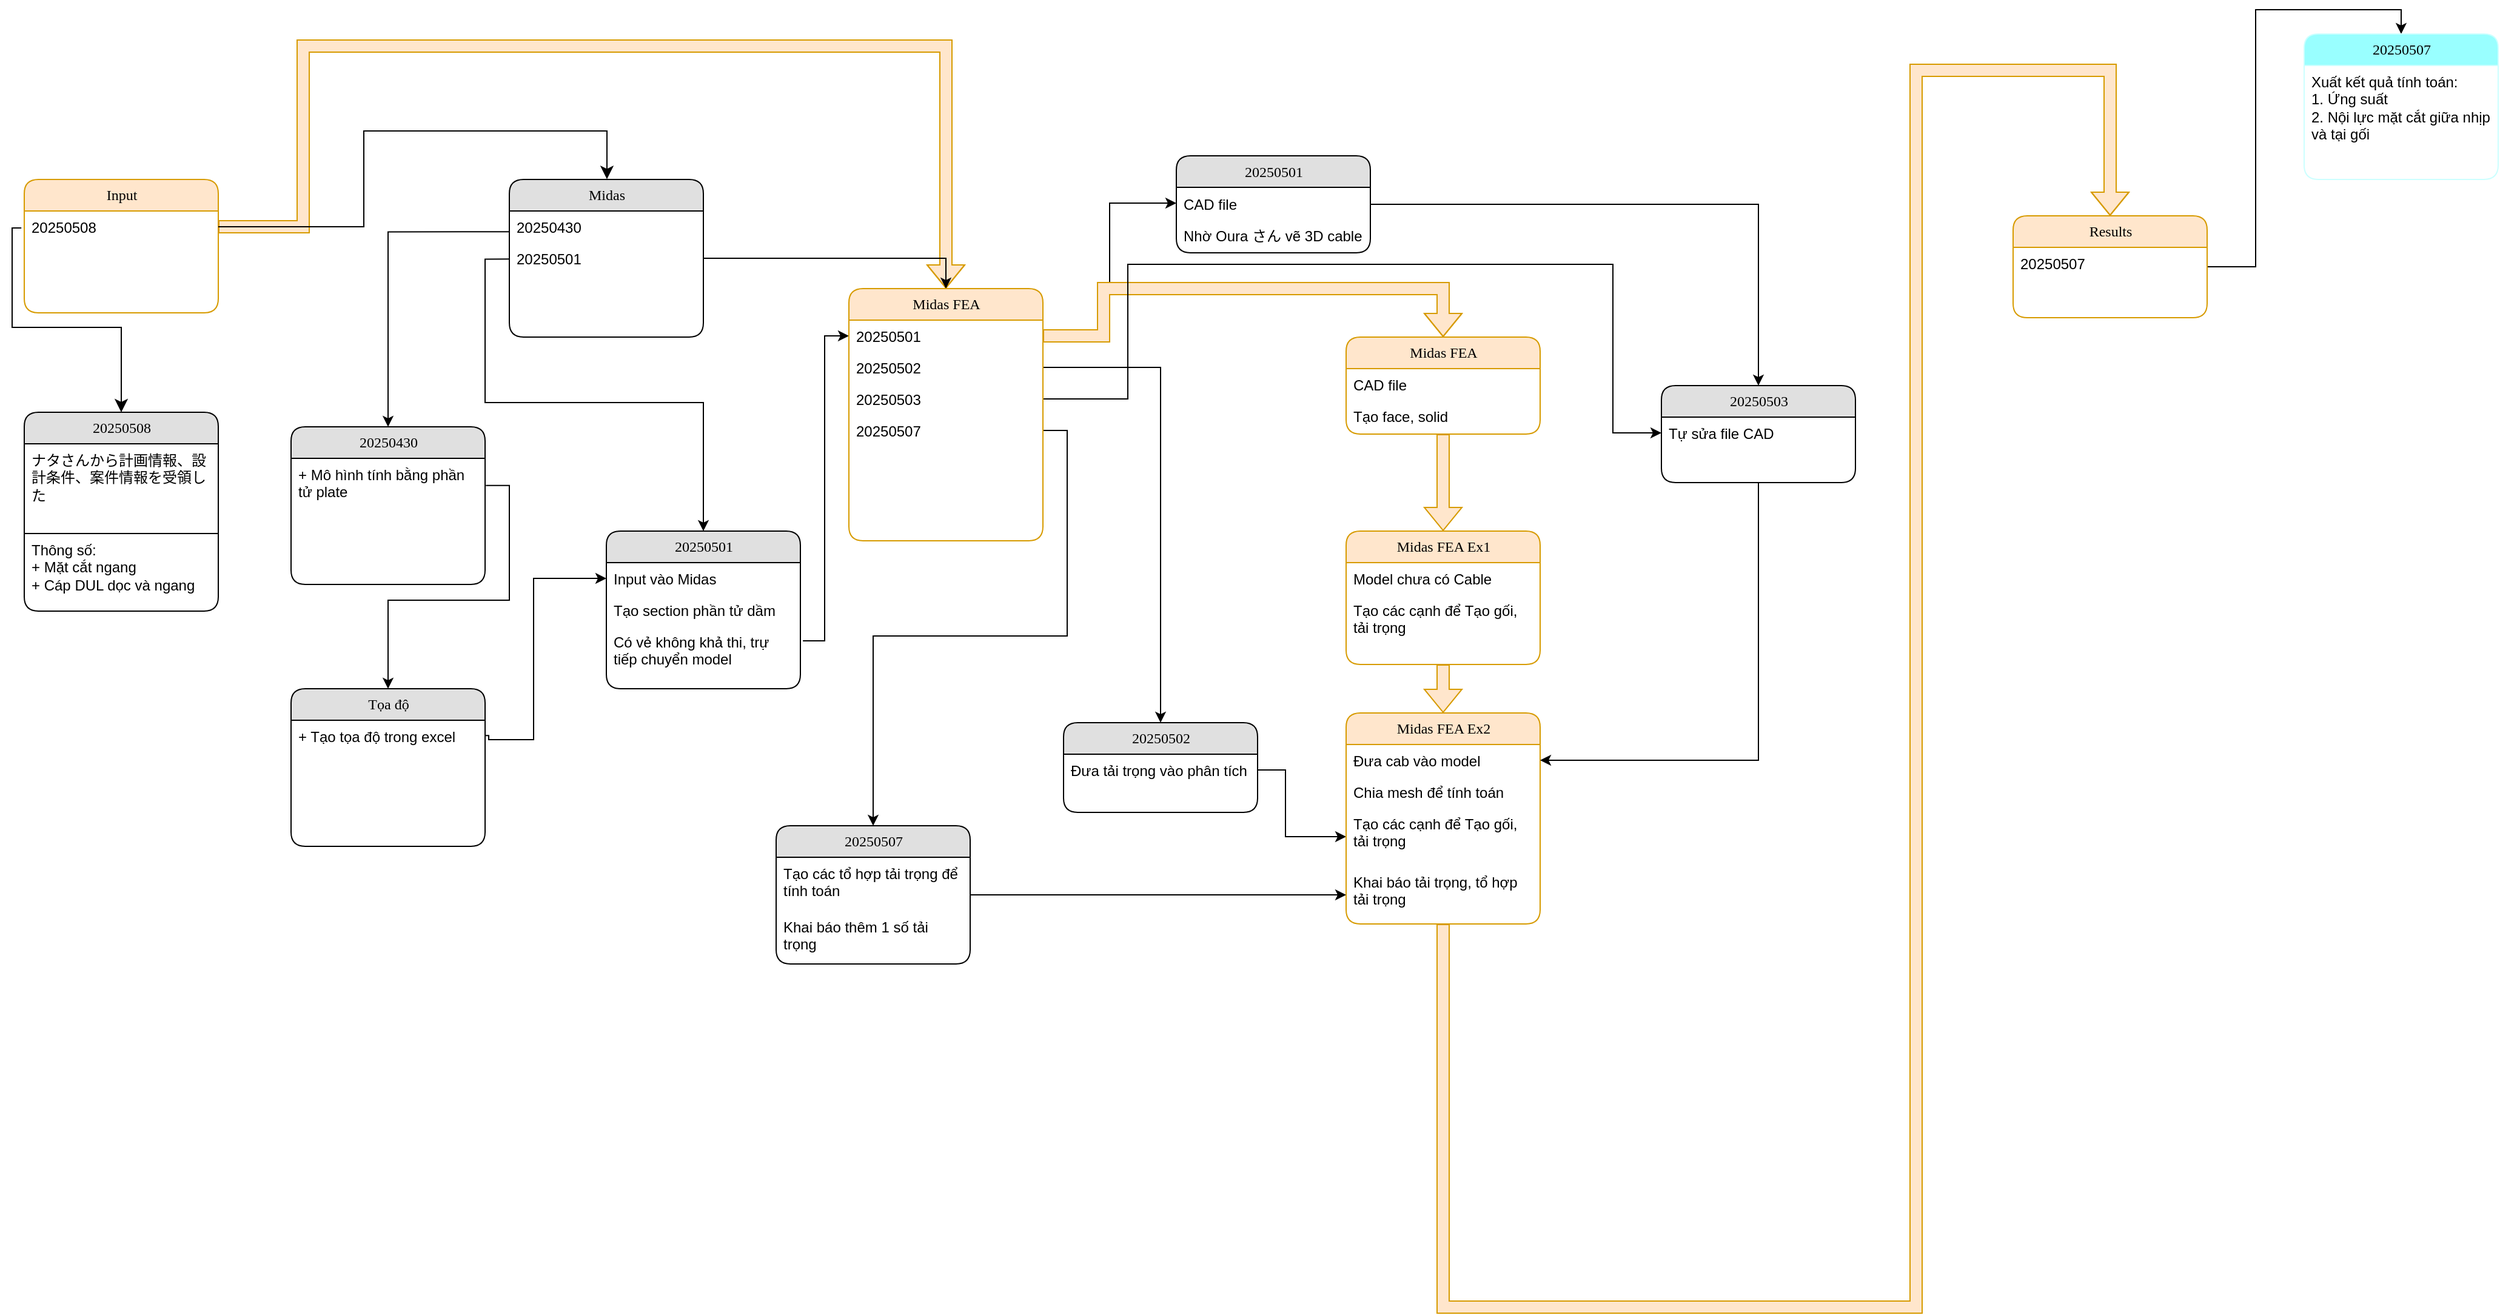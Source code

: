 <mxfile version="27.0.1">
  <diagram name="Page-1" id="8378b5f6-a2b2-b727-a746-972ab9d02e00">
    <mxGraphModel dx="2231" dy="2236.5" grid="1" gridSize="10" guides="1" tooltips="1" connect="1" arrows="1" fold="1" page="1" pageScale="1.5" pageWidth="1169" pageHeight="827" background="none" math="0" shadow="0">
      <root>
        <mxCell id="0" />
        <mxCell id="1" parent="0" />
        <mxCell id="PKwba_ZCbJq4WHA7hHal-387" value="" style="edgeStyle=orthogonalEdgeStyle;rounded=0;orthogonalLoop=1;jettySize=auto;html=1;entryX=0.5;entryY=0;entryDx=0;entryDy=0;exitX=1;exitY=0.5;exitDx=0;exitDy=0;shape=flexArrow;fillColor=#ffe6cc;strokeColor=#d79b00;" parent="1" source="PKwba_ZCbJq4WHA7hHal-280" target="PKwba_ZCbJq4WHA7hHal-353" edge="1">
          <mxGeometry relative="1" as="geometry">
            <mxPoint x="230" y="110" as="sourcePoint" />
            <mxPoint x="260" y="75" as="targetPoint" />
            <Array as="points">
              <mxPoint x="250" y="59" />
              <mxPoint x="250" y="-90" />
              <mxPoint x="780" y="-90" />
            </Array>
          </mxGeometry>
        </mxCell>
        <mxCell id="PKwba_ZCbJq4WHA7hHal-279" value="Input" style="swimlane;html=1;fontStyle=0;childLayout=stackLayout;horizontal=1;startSize=26;fillColor=#ffe6cc;horizontalStack=0;resizeParent=1;resizeLast=0;collapsible=1;marginBottom=0;swimlaneFillColor=#ffffff;align=center;rounded=1;shadow=0;comic=0;labelBackgroundColor=none;strokeWidth=1;fontFamily=Verdana;fontSize=12;strokeColor=#d79b00;" parent="1" vertex="1">
          <mxGeometry x="20" y="20" width="160" height="110" as="geometry" />
        </mxCell>
        <mxCell id="PKwba_ZCbJq4WHA7hHal-280" value="20250508" style="text;html=1;strokeColor=none;fillColor=none;spacingLeft=4;spacingRight=4;whiteSpace=wrap;overflow=hidden;rotatable=0;points=[[0,0.5],[1,0.5]];portConstraint=eastwest;" parent="PKwba_ZCbJq4WHA7hHal-279" vertex="1">
          <mxGeometry y="26" width="160" height="26" as="geometry" />
        </mxCell>
        <mxCell id="PKwba_ZCbJq4WHA7hHal-334" value="" style="edgeStyle=orthogonalEdgeStyle;rounded=0;orthogonalLoop=1;jettySize=auto;html=1;exitX=0.016;exitY=0.66;exitDx=0;exitDy=0;exitPerimeter=0;" parent="1" source="PKwba_ZCbJq4WHA7hHal-284" target="PKwba_ZCbJq4WHA7hHal-329" edge="1">
          <mxGeometry relative="1" as="geometry" />
        </mxCell>
        <mxCell id="PKwba_ZCbJq4WHA7hHal-348" value="" style="edgeStyle=orthogonalEdgeStyle;rounded=0;orthogonalLoop=1;jettySize=auto;html=1;exitX=0.015;exitY=0.525;exitDx=0;exitDy=0;exitPerimeter=0;" parent="1" source="PKwba_ZCbJq4WHA7hHal-285" target="PKwba_ZCbJq4WHA7hHal-343" edge="1">
          <mxGeometry relative="1" as="geometry">
            <Array as="points">
              <mxPoint x="400" y="86" />
              <mxPoint x="400" y="204" />
              <mxPoint x="580" y="204" />
            </Array>
          </mxGeometry>
        </mxCell>
        <mxCell id="PKwba_ZCbJq4WHA7hHal-356" value="" style="edgeStyle=orthogonalEdgeStyle;rounded=0;orthogonalLoop=1;jettySize=auto;html=1;exitX=1;exitY=0.5;exitDx=0;exitDy=0;" parent="1" source="PKwba_ZCbJq4WHA7hHal-285" target="PKwba_ZCbJq4WHA7hHal-353" edge="1">
          <mxGeometry relative="1" as="geometry" />
        </mxCell>
        <mxCell id="PKwba_ZCbJq4WHA7hHal-283" value="Midas" style="swimlane;html=1;fontStyle=0;childLayout=stackLayout;horizontal=1;startSize=26;fillColor=#e0e0e0;horizontalStack=0;resizeParent=1;resizeLast=0;collapsible=1;marginBottom=0;swimlaneFillColor=#ffffff;align=center;rounded=1;shadow=0;comic=0;labelBackgroundColor=none;strokeWidth=1;fontFamily=Verdana;fontSize=12" parent="1" vertex="1">
          <mxGeometry x="420" y="20" width="160" height="130" as="geometry">
            <mxRectangle x="420" y="20" width="70" height="30" as="alternateBounds" />
          </mxGeometry>
        </mxCell>
        <mxCell id="PKwba_ZCbJq4WHA7hHal-284" value="20250430" style="text;html=1;strokeColor=none;fillColor=none;spacingLeft=4;spacingRight=4;whiteSpace=wrap;overflow=hidden;rotatable=0;points=[[0,0.5],[1,0.5]];portConstraint=eastwest;" parent="PKwba_ZCbJq4WHA7hHal-283" vertex="1">
          <mxGeometry y="26" width="160" height="26" as="geometry" />
        </mxCell>
        <mxCell id="PKwba_ZCbJq4WHA7hHal-285" value="20250501" style="text;html=1;strokeColor=none;fillColor=none;spacingLeft=4;spacingRight=4;whiteSpace=wrap;overflow=hidden;rotatable=0;points=[[0,0.5],[1,0.5]];portConstraint=eastwest;" parent="PKwba_ZCbJq4WHA7hHal-283" vertex="1">
          <mxGeometry y="52" width="160" height="26" as="geometry" />
        </mxCell>
        <mxCell id="PKwba_ZCbJq4WHA7hHal-288" value="20250508" style="swimlane;html=1;fontStyle=0;childLayout=stackLayout;horizontal=1;startSize=26;fillColor=#e0e0e0;horizontalStack=0;resizeParent=1;resizeLast=0;collapsible=1;marginBottom=0;swimlaneFillColor=#ffffff;align=center;rounded=1;shadow=0;comic=0;labelBackgroundColor=none;strokeWidth=1;fontFamily=Verdana;fontSize=12" parent="1" vertex="1">
          <mxGeometry x="20" y="212" width="160" height="164" as="geometry" />
        </mxCell>
        <mxCell id="PKwba_ZCbJq4WHA7hHal-289" value="ナタさんから計画情報、設計条件、案件情報を受領した" style="text;html=1;spacingLeft=4;spacingRight=4;whiteSpace=wrap;overflow=hidden;rotatable=0;points=[[0,0.5],[1,0.5]];portConstraint=eastwest;fillColor=default;strokeColor=default;" parent="PKwba_ZCbJq4WHA7hHal-288" vertex="1">
          <mxGeometry y="26" width="160" height="74" as="geometry" />
        </mxCell>
        <mxCell id="PKwba_ZCbJq4WHA7hHal-328" value="Thông số:&lt;div&gt;+ Mặt cắt ngang&lt;/div&gt;&lt;div&gt;+ Cáp DUL dọc và ngang&lt;/div&gt;" style="text;html=1;strokeColor=none;fillColor=none;spacingLeft=4;spacingRight=4;whiteSpace=wrap;overflow=hidden;rotatable=0;points=[[0,0.5],[1,0.5]];portConstraint=eastwest;" parent="PKwba_ZCbJq4WHA7hHal-288" vertex="1">
          <mxGeometry y="100" width="160" height="64" as="geometry" />
        </mxCell>
        <mxCell id="NzCJ9FKKaEFCQdiTwYW6-28" value="" style="edgeStyle=orthogonalEdgeStyle;rounded=0;orthogonalLoop=1;jettySize=auto;html=1;entryX=0.5;entryY=0;entryDx=0;entryDy=0;" parent="1" source="PKwba_ZCbJq4WHA7hHal-297" target="NzCJ9FKKaEFCQdiTwYW6-26" edge="1">
          <mxGeometry relative="1" as="geometry" />
        </mxCell>
        <mxCell id="PKwba_ZCbJq4WHA7hHal-297" value="Results" style="swimlane;html=1;fontStyle=0;childLayout=stackLayout;horizontal=1;startSize=26;fillColor=#ffe6cc;horizontalStack=0;resizeParent=1;resizeLast=0;collapsible=1;marginBottom=0;swimlaneFillColor=#ffffff;align=center;rounded=1;shadow=0;comic=0;labelBackgroundColor=none;strokeWidth=1;fontFamily=Verdana;fontSize=12;strokeColor=#d79b00;" parent="1" vertex="1">
          <mxGeometry x="1660" y="50" width="160" height="84" as="geometry" />
        </mxCell>
        <mxCell id="PKwba_ZCbJq4WHA7hHal-298" value="20250507" style="text;html=1;strokeColor=none;fillColor=none;spacingLeft=4;spacingRight=4;whiteSpace=wrap;overflow=hidden;rotatable=0;points=[[0,0.5],[1,0.5]];portConstraint=eastwest;" parent="PKwba_ZCbJq4WHA7hHal-297" vertex="1">
          <mxGeometry y="26" width="160" height="26" as="geometry" />
        </mxCell>
        <mxCell id="PKwba_ZCbJq4WHA7hHal-310" style="edgeStyle=orthogonalEdgeStyle;html=1;labelBackgroundColor=none;startFill=0;startSize=8;endFill=1;endSize=8;fontFamily=Verdana;fontSize=12;rounded=0;exitX=-0.015;exitY=0.538;exitDx=0;exitDy=0;exitPerimeter=0;" parent="1" source="PKwba_ZCbJq4WHA7hHal-280" target="PKwba_ZCbJq4WHA7hHal-288" edge="1">
          <mxGeometry relative="1" as="geometry" />
        </mxCell>
        <mxCell id="PKwba_ZCbJq4WHA7hHal-312" style="edgeStyle=orthogonalEdgeStyle;html=1;labelBackgroundColor=none;startFill=0;endFill=1;fontFamily=Verdana;fontSize=12;rounded=0;exitX=0.5;exitY=1;exitDx=0;exitDy=0;shape=flexArrow;fillColor=#ffe6cc;strokeColor=#d79b00;entryX=0.5;entryY=0;entryDx=0;entryDy=0;" parent="1" source="PKwba_ZCbJq4WHA7hHal-403" target="PKwba_ZCbJq4WHA7hHal-297" edge="1">
          <mxGeometry relative="1" as="geometry">
            <Array as="points">
              <mxPoint x="1190" y="950" />
              <mxPoint x="1580" y="950" />
              <mxPoint x="1580" y="-70" />
              <mxPoint x="1740" y="-70" />
            </Array>
            <mxPoint x="1690" y="-30" as="targetPoint" />
          </mxGeometry>
        </mxCell>
        <mxCell id="PKwba_ZCbJq4WHA7hHal-313" style="edgeStyle=orthogonalEdgeStyle;html=1;labelBackgroundColor=none;startFill=0;startSize=8;endFill=1;endSize=8;fontFamily=Verdana;fontSize=12;exitX=1;exitY=0.5;rounded=0;entryX=0.503;entryY=-0.002;entryDx=0;entryDy=0;entryPerimeter=0;exitDx=0;exitDy=0;" parent="1" source="PKwba_ZCbJq4WHA7hHal-280" target="PKwba_ZCbJq4WHA7hHal-283" edge="1">
          <mxGeometry relative="1" as="geometry">
            <Array as="points">
              <mxPoint x="300" y="59" />
              <mxPoint x="300" y="-20" />
              <mxPoint x="501" y="-20" />
            </Array>
            <mxPoint x="180" y="85" as="sourcePoint" />
            <mxPoint x="350" y="30" as="targetPoint" />
          </mxGeometry>
        </mxCell>
        <mxCell id="PKwba_ZCbJq4WHA7hHal-342" value="" style="edgeStyle=orthogonalEdgeStyle;rounded=0;orthogonalLoop=1;jettySize=auto;html=1;exitX=1.004;exitY=0.508;exitDx=0;exitDy=0;exitPerimeter=0;" parent="1" source="PKwba_ZCbJq4WHA7hHal-330" target="PKwba_ZCbJq4WHA7hHal-340" edge="1">
          <mxGeometry relative="1" as="geometry" />
        </mxCell>
        <mxCell id="PKwba_ZCbJq4WHA7hHal-329" value="20250430" style="swimlane;html=1;fontStyle=0;childLayout=stackLayout;horizontal=1;startSize=26;fillColor=#e0e0e0;horizontalStack=0;resizeParent=1;resizeLast=0;collapsible=1;marginBottom=0;swimlaneFillColor=#ffffff;align=center;rounded=1;shadow=0;comic=0;labelBackgroundColor=none;strokeWidth=1;fontFamily=Verdana;fontSize=12" parent="1" vertex="1">
          <mxGeometry x="240" y="224" width="160" height="130" as="geometry" />
        </mxCell>
        <mxCell id="PKwba_ZCbJq4WHA7hHal-330" value="+ Mô hình tính bằng phần tử plate" style="text;html=1;strokeColor=none;fillColor=none;spacingLeft=4;spacingRight=4;whiteSpace=wrap;overflow=hidden;rotatable=0;points=[[0,0.5],[1,0.5]];portConstraint=eastwest;" parent="PKwba_ZCbJq4WHA7hHal-329" vertex="1">
          <mxGeometry y="26" width="160" height="44" as="geometry" />
        </mxCell>
        <mxCell id="PKwba_ZCbJq4WHA7hHal-352" value="" style="edgeStyle=orthogonalEdgeStyle;rounded=0;orthogonalLoop=1;jettySize=auto;html=1;exitX=1;exitY=0.371;exitDx=0;exitDy=0;exitPerimeter=0;" parent="1" source="PKwba_ZCbJq4WHA7hHal-341" target="PKwba_ZCbJq4WHA7hHal-344" edge="1">
          <mxGeometry relative="1" as="geometry">
            <mxPoint x="480" y="505" as="targetPoint" />
            <Array as="points">
              <mxPoint x="403" y="482" />
              <mxPoint x="440" y="482" />
              <mxPoint x="440" y="349" />
            </Array>
          </mxGeometry>
        </mxCell>
        <mxCell id="PKwba_ZCbJq4WHA7hHal-340" value="Tọa độ" style="swimlane;html=1;fontStyle=0;childLayout=stackLayout;horizontal=1;startSize=26;fillColor=#e0e0e0;horizontalStack=0;resizeParent=1;resizeLast=0;collapsible=1;marginBottom=0;swimlaneFillColor=#ffffff;align=center;rounded=1;shadow=0;comic=0;labelBackgroundColor=none;strokeWidth=1;fontFamily=Verdana;fontSize=12" parent="1" vertex="1">
          <mxGeometry x="240" y="440" width="160" height="130" as="geometry" />
        </mxCell>
        <mxCell id="PKwba_ZCbJq4WHA7hHal-341" value="+ Tạo tọa độ trong excel" style="text;html=1;strokeColor=none;fillColor=none;spacingLeft=4;spacingRight=4;whiteSpace=wrap;overflow=hidden;rotatable=0;points=[[0,0.5],[1,0.5]];portConstraint=eastwest;" parent="PKwba_ZCbJq4WHA7hHal-340" vertex="1">
          <mxGeometry y="26" width="160" height="34" as="geometry" />
        </mxCell>
        <mxCell id="PKwba_ZCbJq4WHA7hHal-375" value="" style="edgeStyle=orthogonalEdgeStyle;rounded=0;orthogonalLoop=1;jettySize=auto;html=1;exitX=1.013;exitY=0.298;exitDx=0;exitDy=0;exitPerimeter=0;entryX=0;entryY=0.5;entryDx=0;entryDy=0;" parent="1" source="PKwba_ZCbJq4WHA7hHal-369" target="PKwba_ZCbJq4WHA7hHal-354" edge="1">
          <mxGeometry relative="1" as="geometry">
            <mxPoint x="640" y="150" as="targetPoint" />
          </mxGeometry>
        </mxCell>
        <mxCell id="PKwba_ZCbJq4WHA7hHal-343" value="20250501" style="swimlane;html=1;fontStyle=0;childLayout=stackLayout;horizontal=1;startSize=26;fillColor=#e0e0e0;horizontalStack=0;resizeParent=1;resizeLast=0;collapsible=1;marginBottom=0;swimlaneFillColor=#ffffff;align=center;rounded=1;shadow=0;comic=0;labelBackgroundColor=none;strokeWidth=1;fontFamily=Verdana;fontSize=12" parent="1" vertex="1">
          <mxGeometry x="500" y="310" width="160" height="130" as="geometry" />
        </mxCell>
        <mxCell id="PKwba_ZCbJq4WHA7hHal-344" value="Input vào Midas" style="text;html=1;strokeColor=none;fillColor=none;spacingLeft=4;spacingRight=4;whiteSpace=wrap;overflow=hidden;rotatable=0;points=[[0,0.5],[1,0.5]];portConstraint=eastwest;" parent="PKwba_ZCbJq4WHA7hHal-343" vertex="1">
          <mxGeometry y="26" width="160" height="26" as="geometry" />
        </mxCell>
        <mxCell id="PKwba_ZCbJq4WHA7hHal-345" value="Tạo section phần tử dầm" style="text;html=1;strokeColor=none;fillColor=none;spacingLeft=4;spacingRight=4;whiteSpace=wrap;overflow=hidden;rotatable=0;points=[[0,0.5],[1,0.5]];portConstraint=eastwest;" parent="PKwba_ZCbJq4WHA7hHal-343" vertex="1">
          <mxGeometry y="52" width="160" height="26" as="geometry" />
        </mxCell>
        <mxCell id="PKwba_ZCbJq4WHA7hHal-369" value="Có vẻ không khả thi, trự tiếp chuyển model" style="text;html=1;strokeColor=none;fillColor=none;spacingLeft=4;spacingRight=4;whiteSpace=wrap;overflow=hidden;rotatable=0;points=[[0,0.5],[1,0.5]];portConstraint=eastwest;" parent="PKwba_ZCbJq4WHA7hHal-343" vertex="1">
          <mxGeometry y="78" width="160" height="42" as="geometry" />
        </mxCell>
        <mxCell id="PKwba_ZCbJq4WHA7hHal-378" value="" style="edgeStyle=orthogonalEdgeStyle;rounded=0;orthogonalLoop=1;jettySize=auto;html=1;entryX=0;entryY=0.5;entryDx=0;entryDy=0;exitX=1;exitY=0.5;exitDx=0;exitDy=0;" parent="1" source="PKwba_ZCbJq4WHA7hHal-354" target="PKwba_ZCbJq4WHA7hHal-377" edge="1">
          <mxGeometry relative="1" as="geometry" />
        </mxCell>
        <mxCell id="PKwba_ZCbJq4WHA7hHal-383" value="" style="edgeStyle=orthogonalEdgeStyle;rounded=0;orthogonalLoop=1;jettySize=auto;html=1;exitX=1;exitY=0.5;exitDx=0;exitDy=0;entryX=0.5;entryY=0;entryDx=0;entryDy=0;" parent="1" source="PKwba_ZCbJq4WHA7hHal-379" target="PKwba_ZCbJq4WHA7hHal-380" edge="1">
          <mxGeometry relative="1" as="geometry">
            <mxPoint x="930" y="450" as="targetPoint" />
            <Array as="points">
              <mxPoint x="860" y="175" />
              <mxPoint x="957" y="175" />
            </Array>
          </mxGeometry>
        </mxCell>
        <mxCell id="PKwba_ZCbJq4WHA7hHal-389" value="" style="edgeStyle=orthogonalEdgeStyle;rounded=0;orthogonalLoop=1;jettySize=auto;html=1;entryX=0.5;entryY=0;entryDx=0;entryDy=0;exitX=1;exitY=0.5;exitDx=0;exitDy=0;shape=flexArrow;fillColor=#ffe6cc;strokeColor=#d79b00;" parent="1" source="PKwba_ZCbJq4WHA7hHal-354" target="PKwba_ZCbJq4WHA7hHal-390" edge="1">
          <mxGeometry relative="1" as="geometry">
            <mxPoint x="940" y="250" as="targetPoint" />
            <Array as="points">
              <mxPoint x="910" y="149" />
              <mxPoint x="910" y="110" />
              <mxPoint x="1190" y="110" />
            </Array>
          </mxGeometry>
        </mxCell>
        <mxCell id="NzCJ9FKKaEFCQdiTwYW6-8" value="" style="edgeStyle=orthogonalEdgeStyle;rounded=0;orthogonalLoop=1;jettySize=auto;html=1;exitX=1;exitY=0.5;exitDx=0;exitDy=0;entryX=0;entryY=0.5;entryDx=0;entryDy=0;" parent="1" source="NzCJ9FKKaEFCQdiTwYW6-2" target="NzCJ9FKKaEFCQdiTwYW6-11" edge="1">
          <mxGeometry relative="1" as="geometry">
            <mxPoint x="1370" y="214" as="targetPoint" />
            <Array as="points">
              <mxPoint x="930" y="201" />
              <mxPoint x="930" y="90" />
              <mxPoint x="1330" y="90" />
              <mxPoint x="1330" y="229" />
            </Array>
          </mxGeometry>
        </mxCell>
        <mxCell id="NzCJ9FKKaEFCQdiTwYW6-22" value="" style="edgeStyle=orthogonalEdgeStyle;rounded=0;orthogonalLoop=1;jettySize=auto;html=1;entryX=0.5;entryY=0;entryDx=0;entryDy=0;exitX=1;exitY=0.5;exitDx=0;exitDy=0;" parent="1" source="PKwba_ZCbJq4WHA7hHal-379" target="NzCJ9FKKaEFCQdiTwYW6-14" edge="1">
          <mxGeometry relative="1" as="geometry">
            <mxPoint x="940" y="214" as="targetPoint" />
          </mxGeometry>
        </mxCell>
        <mxCell id="PKwba_ZCbJq4WHA7hHal-353" value="Midas FEA" style="swimlane;html=1;fontStyle=0;childLayout=stackLayout;horizontal=1;startSize=26;fillColor=#ffe6cc;horizontalStack=0;resizeParent=1;resizeLast=0;collapsible=1;marginBottom=0;swimlaneFillColor=#ffffff;align=center;rounded=1;shadow=0;comic=0;labelBackgroundColor=none;strokeWidth=1;fontFamily=Verdana;fontSize=12;strokeColor=#d79b00;" parent="1" vertex="1">
          <mxGeometry x="700" y="110" width="160" height="208" as="geometry">
            <mxRectangle x="420" y="20" width="70" height="30" as="alternateBounds" />
          </mxGeometry>
        </mxCell>
        <mxCell id="PKwba_ZCbJq4WHA7hHal-354" value="20250501" style="text;html=1;strokeColor=none;fillColor=none;spacingLeft=4;spacingRight=4;whiteSpace=wrap;overflow=hidden;rotatable=0;points=[[0,0.5],[1,0.5]];portConstraint=eastwest;" parent="PKwba_ZCbJq4WHA7hHal-353" vertex="1">
          <mxGeometry y="26" width="160" height="26" as="geometry" />
        </mxCell>
        <mxCell id="NzCJ9FKKaEFCQdiTwYW6-1" value="20250502" style="text;html=1;strokeColor=none;fillColor=none;spacingLeft=4;spacingRight=4;whiteSpace=wrap;overflow=hidden;rotatable=0;points=[[0,0.5],[1,0.5]];portConstraint=eastwest;" parent="PKwba_ZCbJq4WHA7hHal-353" vertex="1">
          <mxGeometry y="52" width="160" height="26" as="geometry" />
        </mxCell>
        <mxCell id="NzCJ9FKKaEFCQdiTwYW6-2" value="20250503" style="text;html=1;strokeColor=none;fillColor=none;spacingLeft=4;spacingRight=4;whiteSpace=wrap;overflow=hidden;rotatable=0;points=[[0,0.5],[1,0.5]];portConstraint=eastwest;" parent="PKwba_ZCbJq4WHA7hHal-353" vertex="1">
          <mxGeometry y="78" width="160" height="26" as="geometry" />
        </mxCell>
        <mxCell id="PKwba_ZCbJq4WHA7hHal-379" value="20250507" style="text;html=1;strokeColor=none;fillColor=none;spacingLeft=4;spacingRight=4;whiteSpace=wrap;overflow=hidden;rotatable=0;points=[[0,0.5],[1,0.5]];portConstraint=eastwest;" parent="PKwba_ZCbJq4WHA7hHal-353" vertex="1">
          <mxGeometry y="104" width="160" height="26" as="geometry" />
        </mxCell>
        <mxCell id="NzCJ9FKKaEFCQdiTwYW6-13" value="" style="edgeStyle=orthogonalEdgeStyle;rounded=0;orthogonalLoop=1;jettySize=auto;html=1;" parent="1" source="PKwba_ZCbJq4WHA7hHal-376" target="NzCJ9FKKaEFCQdiTwYW6-10" edge="1">
          <mxGeometry relative="1" as="geometry" />
        </mxCell>
        <mxCell id="PKwba_ZCbJq4WHA7hHal-376" value="20250501" style="swimlane;html=1;fontStyle=0;childLayout=stackLayout;horizontal=1;startSize=26;fillColor=#e0e0e0;horizontalStack=0;resizeParent=1;resizeLast=0;collapsible=1;marginBottom=0;swimlaneFillColor=#ffffff;align=center;rounded=1;shadow=0;comic=0;labelBackgroundColor=none;strokeWidth=1;fontFamily=Verdana;fontSize=12" parent="1" vertex="1">
          <mxGeometry x="970" y="0.5" width="160" height="80" as="geometry">
            <mxRectangle x="420" y="20" width="70" height="30" as="alternateBounds" />
          </mxGeometry>
        </mxCell>
        <mxCell id="PKwba_ZCbJq4WHA7hHal-377" value="CAD file" style="text;html=1;strokeColor=none;fillColor=none;spacingLeft=4;spacingRight=4;whiteSpace=wrap;overflow=hidden;rotatable=0;points=[[0,0.5],[1,0.5]];portConstraint=eastwest;" parent="PKwba_ZCbJq4WHA7hHal-376" vertex="1">
          <mxGeometry y="26" width="160" height="26" as="geometry" />
        </mxCell>
        <mxCell id="PKwba_ZCbJq4WHA7hHal-388" value="Nhờ Oura さん vẽ 3D cable" style="text;html=1;strokeColor=none;fillColor=none;spacingLeft=4;spacingRight=4;whiteSpace=wrap;overflow=hidden;rotatable=0;points=[[0,0.5],[1,0.5]];portConstraint=eastwest;" parent="PKwba_ZCbJq4WHA7hHal-376" vertex="1">
          <mxGeometry y="52" width="160" height="26" as="geometry" />
        </mxCell>
        <mxCell id="PKwba_ZCbJq4WHA7hHal-409" value="" style="edgeStyle=orthogonalEdgeStyle;rounded=0;orthogonalLoop=1;jettySize=auto;html=1;entryX=0;entryY=0.5;entryDx=0;entryDy=0;exitX=1;exitY=0.5;exitDx=0;exitDy=0;" parent="1" source="PKwba_ZCbJq4WHA7hHal-381" target="PKwba_ZCbJq4WHA7hHal-416" edge="1">
          <mxGeometry relative="1" as="geometry">
            <mxPoint x="1110" y="536" as="targetPoint" />
            <Array as="points">
              <mxPoint x="1060" y="507" />
              <mxPoint x="1060" y="562" />
            </Array>
          </mxGeometry>
        </mxCell>
        <mxCell id="PKwba_ZCbJq4WHA7hHal-380" value="20250502" style="swimlane;html=1;fontStyle=0;childLayout=stackLayout;horizontal=1;startSize=26;fillColor=#e0e0e0;horizontalStack=0;resizeParent=1;resizeLast=0;collapsible=1;marginBottom=0;swimlaneFillColor=#ffffff;align=center;rounded=1;shadow=0;comic=0;labelBackgroundColor=none;strokeWidth=1;fontFamily=Verdana;fontSize=12" parent="1" vertex="1">
          <mxGeometry x="877" y="468" width="160" height="74" as="geometry">
            <mxRectangle x="420" y="20" width="70" height="30" as="alternateBounds" />
          </mxGeometry>
        </mxCell>
        <mxCell id="PKwba_ZCbJq4WHA7hHal-381" value="Đưa tải trọng vào phân tích" style="text;html=1;strokeColor=none;fillColor=none;spacingLeft=4;spacingRight=4;whiteSpace=wrap;overflow=hidden;rotatable=0;points=[[0,0.5],[1,0.5]];portConstraint=eastwest;" parent="PKwba_ZCbJq4WHA7hHal-380" vertex="1">
          <mxGeometry y="26" width="160" height="26" as="geometry" />
        </mxCell>
        <mxCell id="PKwba_ZCbJq4WHA7hHal-396" value="" style="edgeStyle=orthogonalEdgeStyle;rounded=0;orthogonalLoop=1;jettySize=auto;html=1;entryX=0.5;entryY=0;entryDx=0;entryDy=0;shape=flexArrow;fillColor=#ffe6cc;strokeColor=#d79b00;" parent="1" source="PKwba_ZCbJq4WHA7hHal-390" target="PKwba_ZCbJq4WHA7hHal-393" edge="1">
          <mxGeometry relative="1" as="geometry" />
        </mxCell>
        <mxCell id="PKwba_ZCbJq4WHA7hHal-390" value="Midas FEA" style="swimlane;html=1;fontStyle=0;childLayout=stackLayout;horizontal=1;startSize=26;fillColor=#ffe6cc;horizontalStack=0;resizeParent=1;resizeLast=0;collapsible=1;marginBottom=0;swimlaneFillColor=#ffffff;align=center;rounded=1;shadow=0;comic=0;labelBackgroundColor=none;strokeWidth=1;fontFamily=Verdana;fontSize=12;strokeColor=#d79b00;" parent="1" vertex="1">
          <mxGeometry x="1110" y="150" width="160" height="80" as="geometry">
            <mxRectangle x="420" y="20" width="70" height="30" as="alternateBounds" />
          </mxGeometry>
        </mxCell>
        <mxCell id="PKwba_ZCbJq4WHA7hHal-391" value="CAD file" style="text;html=1;strokeColor=none;fillColor=none;spacingLeft=4;spacingRight=4;whiteSpace=wrap;overflow=hidden;rotatable=0;points=[[0,0.5],[1,0.5]];portConstraint=eastwest;" parent="PKwba_ZCbJq4WHA7hHal-390" vertex="1">
          <mxGeometry y="26" width="160" height="26" as="geometry" />
        </mxCell>
        <mxCell id="PKwba_ZCbJq4WHA7hHal-392" value="Tạo face, solid" style="text;html=1;strokeColor=none;fillColor=none;spacingLeft=4;spacingRight=4;whiteSpace=wrap;overflow=hidden;rotatable=0;points=[[0,0.5],[1,0.5]];portConstraint=eastwest;" parent="PKwba_ZCbJq4WHA7hHal-390" vertex="1">
          <mxGeometry y="52" width="160" height="26" as="geometry" />
        </mxCell>
        <mxCell id="PKwba_ZCbJq4WHA7hHal-406" value="" style="edgeStyle=orthogonalEdgeStyle;rounded=0;orthogonalLoop=1;jettySize=auto;html=1;entryX=0.5;entryY=0;entryDx=0;entryDy=0;shape=flexArrow;fillColor=#ffe6cc;strokeColor=#d79b00;" parent="1" source="PKwba_ZCbJq4WHA7hHal-393" target="PKwba_ZCbJq4WHA7hHal-403" edge="1">
          <mxGeometry relative="1" as="geometry">
            <Array as="points" />
          </mxGeometry>
        </mxCell>
        <mxCell id="PKwba_ZCbJq4WHA7hHal-393" value="Midas FEA Ex1" style="swimlane;html=1;fontStyle=0;childLayout=stackLayout;horizontal=1;startSize=26;fillColor=#ffe6cc;horizontalStack=0;resizeParent=1;resizeLast=0;collapsible=1;marginBottom=0;swimlaneFillColor=#ffffff;align=center;rounded=1;shadow=0;comic=0;labelBackgroundColor=none;strokeWidth=1;fontFamily=Verdana;fontSize=12;strokeColor=#d79b00;" parent="1" vertex="1">
          <mxGeometry x="1110" y="310" width="160" height="110" as="geometry">
            <mxRectangle x="420" y="20" width="70" height="30" as="alternateBounds" />
          </mxGeometry>
        </mxCell>
        <mxCell id="PKwba_ZCbJq4WHA7hHal-394" value="Model chưa có Cable" style="text;html=1;strokeColor=none;fillColor=none;spacingLeft=4;spacingRight=4;whiteSpace=wrap;overflow=hidden;rotatable=0;points=[[0,0.5],[1,0.5]];portConstraint=eastwest;" parent="PKwba_ZCbJq4WHA7hHal-393" vertex="1">
          <mxGeometry y="26" width="160" height="26" as="geometry" />
        </mxCell>
        <mxCell id="PKwba_ZCbJq4WHA7hHal-395" value="Tạo các cạnh để Tạo gối, tải trọng" style="text;html=1;strokeColor=none;fillColor=none;spacingLeft=4;spacingRight=4;whiteSpace=wrap;overflow=hidden;rotatable=0;points=[[0,0.5],[1,0.5]];portConstraint=eastwest;" parent="PKwba_ZCbJq4WHA7hHal-393" vertex="1">
          <mxGeometry y="52" width="160" height="48" as="geometry" />
        </mxCell>
        <mxCell id="PKwba_ZCbJq4WHA7hHal-403" value="Midas FEA Ex2" style="swimlane;html=1;fontStyle=0;childLayout=stackLayout;horizontal=1;startSize=26;fillColor=#ffe6cc;horizontalStack=0;resizeParent=1;resizeLast=0;collapsible=1;marginBottom=0;swimlaneFillColor=#ffffff;align=center;rounded=1;shadow=0;comic=0;labelBackgroundColor=none;strokeWidth=1;fontFamily=Verdana;fontSize=12;strokeColor=#d79b00;" parent="1" vertex="1">
          <mxGeometry x="1110" y="460" width="160" height="174" as="geometry">
            <mxRectangle x="420" y="20" width="70" height="30" as="alternateBounds" />
          </mxGeometry>
        </mxCell>
        <mxCell id="PKwba_ZCbJq4WHA7hHal-415" value="Đưa cab vào model" style="text;html=1;strokeColor=none;fillColor=none;spacingLeft=4;spacingRight=4;whiteSpace=wrap;overflow=hidden;rotatable=0;points=[[0,0.5],[1,0.5]];portConstraint=eastwest;" parent="PKwba_ZCbJq4WHA7hHal-403" vertex="1">
          <mxGeometry y="26" width="160" height="26" as="geometry" />
        </mxCell>
        <mxCell id="NzCJ9FKKaEFCQdiTwYW6-34" value="Chia mesh để tính toán" style="text;html=1;strokeColor=none;fillColor=none;spacingLeft=4;spacingRight=4;whiteSpace=wrap;overflow=hidden;rotatable=0;points=[[0,0.5],[1,0.5]];portConstraint=eastwest;" parent="PKwba_ZCbJq4WHA7hHal-403" vertex="1">
          <mxGeometry y="52" width="160" height="26" as="geometry" />
        </mxCell>
        <mxCell id="PKwba_ZCbJq4WHA7hHal-416" value="Tạo các cạnh để Tạo gối, tải trọng" style="text;html=1;strokeColor=none;fillColor=none;spacingLeft=4;spacingRight=4;whiteSpace=wrap;overflow=hidden;rotatable=0;points=[[0,0.5],[1,0.5]];portConstraint=eastwest;" parent="PKwba_ZCbJq4WHA7hHal-403" vertex="1">
          <mxGeometry y="78" width="160" height="48" as="geometry" />
        </mxCell>
        <mxCell id="NzCJ9FKKaEFCQdiTwYW6-23" value="Khai báo tải trọng, tổ hợp tải trọng" style="text;html=1;strokeColor=none;fillColor=none;spacingLeft=4;spacingRight=4;whiteSpace=wrap;overflow=hidden;rotatable=0;points=[[0,0.5],[1,0.5]];portConstraint=eastwest;" parent="PKwba_ZCbJq4WHA7hHal-403" vertex="1">
          <mxGeometry y="126" width="160" height="48" as="geometry" />
        </mxCell>
        <mxCell id="NzCJ9FKKaEFCQdiTwYW6-31" value="" style="edgeStyle=orthogonalEdgeStyle;rounded=0;orthogonalLoop=1;jettySize=auto;html=1;entryX=1;entryY=0.5;entryDx=0;entryDy=0;" parent="1" source="NzCJ9FKKaEFCQdiTwYW6-10" target="PKwba_ZCbJq4WHA7hHal-415" edge="1">
          <mxGeometry relative="1" as="geometry">
            <mxPoint x="1610" y="230" as="targetPoint" />
          </mxGeometry>
        </mxCell>
        <mxCell id="NzCJ9FKKaEFCQdiTwYW6-10" value="20250503" style="swimlane;html=1;fontStyle=0;childLayout=stackLayout;horizontal=1;startSize=26;fillColor=#e0e0e0;horizontalStack=0;resizeParent=1;resizeLast=0;collapsible=1;marginBottom=0;swimlaneFillColor=#ffffff;align=center;rounded=1;shadow=0;comic=0;labelBackgroundColor=none;strokeWidth=1;fontFamily=Verdana;fontSize=12" parent="1" vertex="1">
          <mxGeometry x="1370" y="190" width="160" height="80" as="geometry">
            <mxRectangle x="420" y="20" width="70" height="30" as="alternateBounds" />
          </mxGeometry>
        </mxCell>
        <mxCell id="NzCJ9FKKaEFCQdiTwYW6-11" value="Tự sửa file CAD" style="text;html=1;strokeColor=none;fillColor=none;spacingLeft=4;spacingRight=4;whiteSpace=wrap;overflow=hidden;rotatable=0;points=[[0,0.5],[1,0.5]];portConstraint=eastwest;" parent="NzCJ9FKKaEFCQdiTwYW6-10" vertex="1">
          <mxGeometry y="26" width="160" height="26" as="geometry" />
        </mxCell>
        <mxCell id="NzCJ9FKKaEFCQdiTwYW6-24" value="" style="edgeStyle=orthogonalEdgeStyle;rounded=0;orthogonalLoop=1;jettySize=auto;html=1;entryX=0;entryY=0.5;entryDx=0;entryDy=0;" parent="1" source="NzCJ9FKKaEFCQdiTwYW6-14" target="NzCJ9FKKaEFCQdiTwYW6-23" edge="1">
          <mxGeometry relative="1" as="geometry" />
        </mxCell>
        <mxCell id="NzCJ9FKKaEFCQdiTwYW6-14" value="20250507" style="swimlane;html=1;fontStyle=0;childLayout=stackLayout;horizontal=1;startSize=26;fillColor=#e0e0e0;horizontalStack=0;resizeParent=1;resizeLast=0;collapsible=1;marginBottom=0;swimlaneFillColor=#ffffff;align=center;rounded=1;shadow=0;comic=0;labelBackgroundColor=none;strokeWidth=1;fontFamily=Verdana;fontSize=12" parent="1" vertex="1">
          <mxGeometry x="640" y="553" width="160" height="114" as="geometry">
            <mxRectangle x="420" y="20" width="70" height="30" as="alternateBounds" />
          </mxGeometry>
        </mxCell>
        <mxCell id="NzCJ9FKKaEFCQdiTwYW6-15" value="Tạo các tổ hợp tải trọng để tính toán" style="text;html=1;strokeColor=none;fillColor=none;spacingLeft=4;spacingRight=4;whiteSpace=wrap;overflow=hidden;rotatable=0;points=[[0,0.5],[1,0.5]];portConstraint=eastwest;" parent="NzCJ9FKKaEFCQdiTwYW6-14" vertex="1">
          <mxGeometry y="26" width="160" height="44" as="geometry" />
        </mxCell>
        <mxCell id="NzCJ9FKKaEFCQdiTwYW6-35" value="Khai báo thêm 1 số tải trọng" style="text;html=1;strokeColor=none;fillColor=none;spacingLeft=4;spacingRight=4;whiteSpace=wrap;overflow=hidden;rotatable=0;points=[[0,0.5],[1,0.5]];portConstraint=eastwest;" parent="NzCJ9FKKaEFCQdiTwYW6-14" vertex="1">
          <mxGeometry y="70" width="160" height="44" as="geometry" />
        </mxCell>
        <mxCell id="NzCJ9FKKaEFCQdiTwYW6-26" value="20250507" style="swimlane;html=1;fontStyle=0;childLayout=stackLayout;horizontal=1;startSize=26;fillColor=#99FFFF;horizontalStack=0;resizeParent=1;resizeLast=0;collapsible=1;marginBottom=0;swimlaneFillColor=#ffffff;align=center;rounded=1;shadow=0;comic=0;labelBackgroundColor=none;strokeWidth=1;fontFamily=Verdana;fontSize=12;strokeColor=#CCFFFF;" parent="1" vertex="1">
          <mxGeometry x="1900" y="-100" width="160" height="120" as="geometry" />
        </mxCell>
        <mxCell id="NzCJ9FKKaEFCQdiTwYW6-27" value="Xuất kết quả tính toán:&lt;div&gt;1. Ứng suất&lt;/div&gt;&lt;div&gt;2. Nội lực mặt cắt giữa nhịp và tại gối&lt;/div&gt;" style="text;html=1;strokeColor=none;fillColor=none;spacingLeft=4;spacingRight=4;whiteSpace=wrap;overflow=hidden;rotatable=0;points=[[0,0.5],[1,0.5]];portConstraint=eastwest;" parent="NzCJ9FKKaEFCQdiTwYW6-26" vertex="1">
          <mxGeometry y="26" width="160" height="74" as="geometry" />
        </mxCell>
      </root>
    </mxGraphModel>
  </diagram>
</mxfile>
